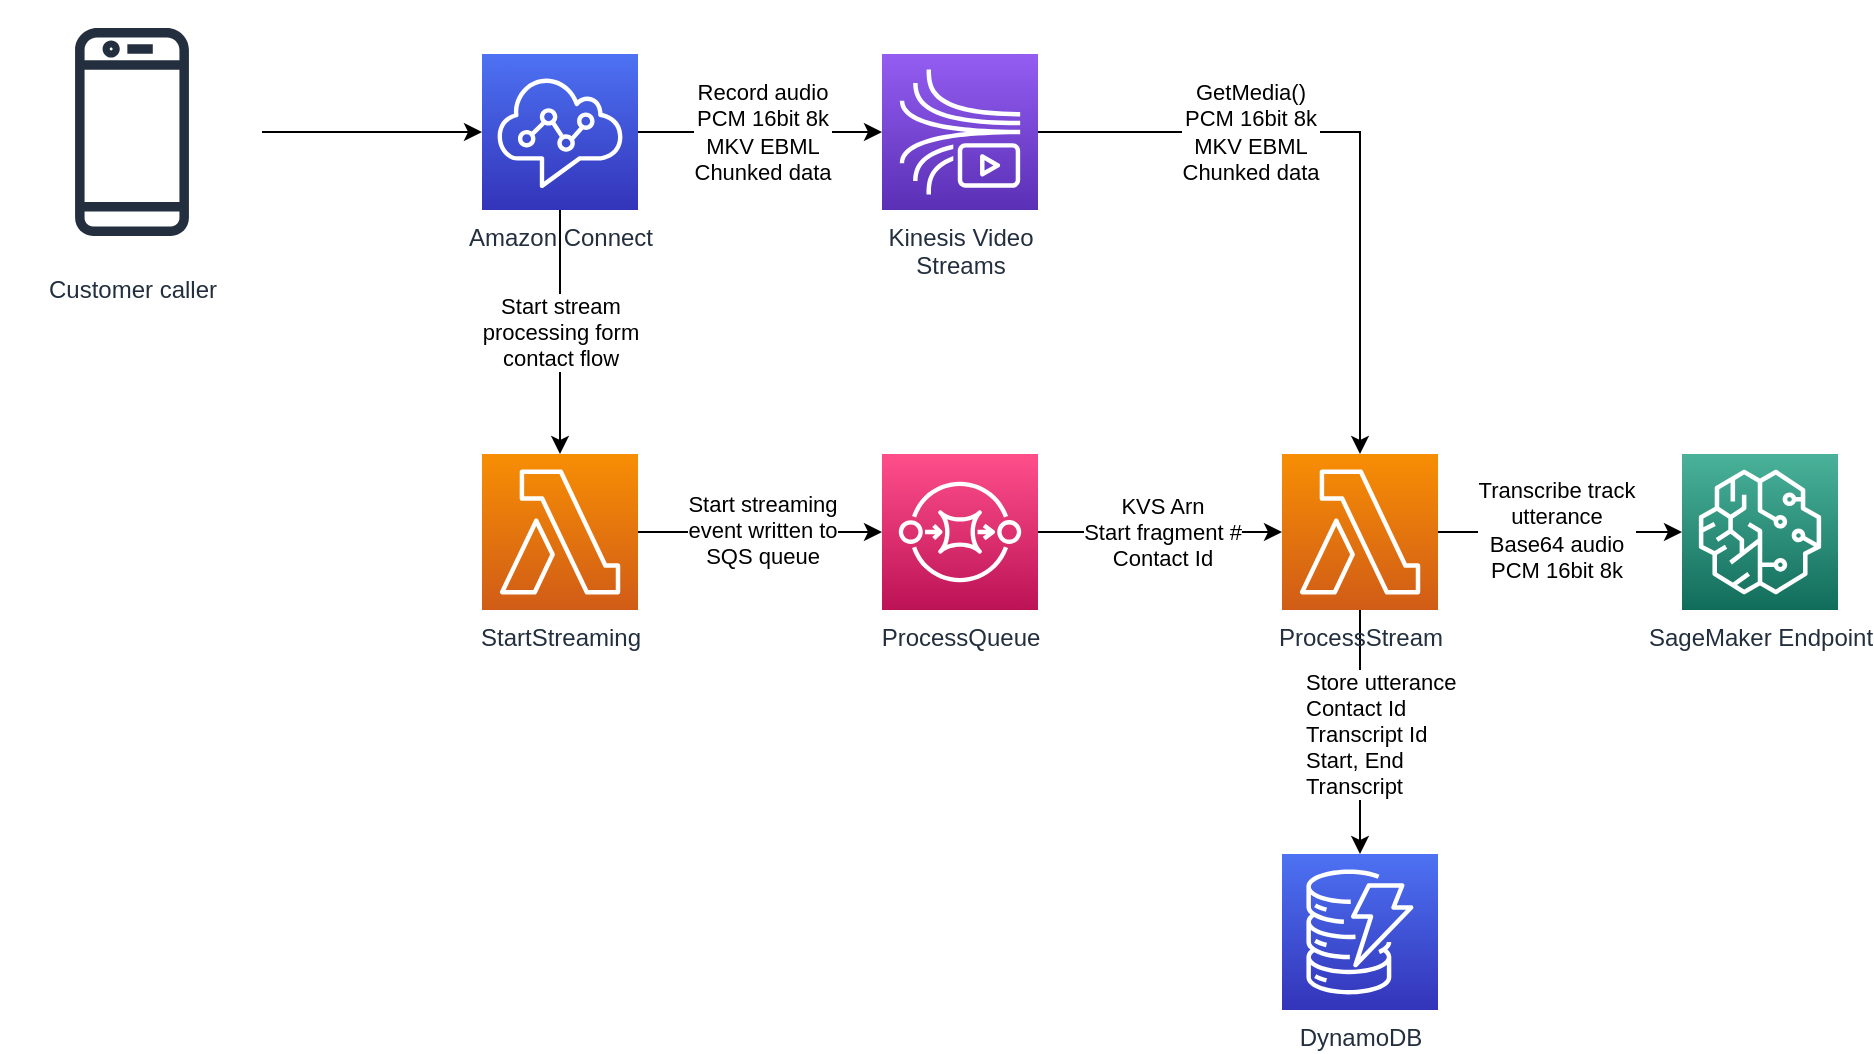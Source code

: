 <mxfile version="21.6.8" type="device">
  <diagram name="Page-1" id="P6wZ5Dv8Px86fOsT7YyP">
    <mxGraphModel dx="641" dy="421" grid="1" gridSize="10" guides="1" tooltips="1" connect="1" arrows="1" fold="1" page="1" pageScale="1" pageWidth="1169" pageHeight="827" math="0" shadow="0">
      <root>
        <mxCell id="0" />
        <mxCell id="1" parent="0" />
        <mxCell id="SbX7yOtwpHQxwfxyTR_O-21" style="edgeStyle=orthogonalEdgeStyle;rounded=0;orthogonalLoop=1;jettySize=auto;html=1;" edge="1" parent="1" source="SbX7yOtwpHQxwfxyTR_O-4" target="SbX7yOtwpHQxwfxyTR_O-6">
          <mxGeometry relative="1" as="geometry" />
        </mxCell>
        <mxCell id="SbX7yOtwpHQxwfxyTR_O-22" value="Store utterance&lt;br&gt;Contact Id&lt;br&gt;Transcript Id&lt;br&gt;Start, End&lt;br&gt;Transcript" style="edgeLabel;html=1;align=left;verticalAlign=middle;resizable=0;points=[];" vertex="1" connectable="0" parent="SbX7yOtwpHQxwfxyTR_O-21">
          <mxGeometry x="0.01" y="-1" relative="1" as="geometry">
            <mxPoint x="-28" as="offset" />
          </mxGeometry>
        </mxCell>
        <mxCell id="SbX7yOtwpHQxwfxyTR_O-10" style="edgeStyle=orthogonalEdgeStyle;rounded=0;orthogonalLoop=1;jettySize=auto;html=1;" edge="1" parent="1" source="SbX7yOtwpHQxwfxyTR_O-1" target="SbX7yOtwpHQxwfxyTR_O-7">
          <mxGeometry relative="1" as="geometry" />
        </mxCell>
        <mxCell id="SbX7yOtwpHQxwfxyTR_O-13" value="Record audio&lt;br&gt;PCM 16bit 8k&lt;br&gt;MKV EBML&lt;br&gt;Chunked data" style="edgeLabel;html=1;align=center;verticalAlign=middle;resizable=0;points=[];" vertex="1" connectable="0" parent="SbX7yOtwpHQxwfxyTR_O-10">
          <mxGeometry x="-0.112" y="1" relative="1" as="geometry">
            <mxPoint x="8" y="1" as="offset" />
          </mxGeometry>
        </mxCell>
        <mxCell id="SbX7yOtwpHQxwfxyTR_O-11" style="edgeStyle=orthogonalEdgeStyle;rounded=0;orthogonalLoop=1;jettySize=auto;html=1;" edge="1" parent="1" source="SbX7yOtwpHQxwfxyTR_O-1" target="SbX7yOtwpHQxwfxyTR_O-3">
          <mxGeometry relative="1" as="geometry" />
        </mxCell>
        <mxCell id="SbX7yOtwpHQxwfxyTR_O-23" value="Start stream&lt;br&gt;processing form &lt;br&gt;contact flow" style="edgeLabel;html=1;align=center;verticalAlign=middle;resizable=0;points=[];" vertex="1" connectable="0" parent="SbX7yOtwpHQxwfxyTR_O-11">
          <mxGeometry x="-0.01" y="-1" relative="1" as="geometry">
            <mxPoint x="1" as="offset" />
          </mxGeometry>
        </mxCell>
        <mxCell id="SbX7yOtwpHQxwfxyTR_O-1" value="Amazon Connect" style="sketch=0;points=[[0,0,0],[0.25,0,0],[0.5,0,0],[0.75,0,0],[1,0,0],[0,1,0],[0.25,1,0],[0.5,1,0],[0.75,1,0],[1,1,0],[0,0.25,0],[0,0.5,0],[0,0.75,0],[1,0.25,0],[1,0.5,0],[1,0.75,0]];outlineConnect=0;fontColor=#232F3E;gradientColor=#4D72F3;gradientDirection=north;fillColor=#3334B9;strokeColor=#ffffff;dashed=0;verticalLabelPosition=bottom;verticalAlign=top;align=center;html=1;fontSize=12;fontStyle=0;aspect=fixed;shape=mxgraph.aws4.resourceIcon;resIcon=mxgraph.aws4.connect;" vertex="1" parent="1">
          <mxGeometry x="280" y="120" width="78" height="78" as="geometry" />
        </mxCell>
        <mxCell id="SbX7yOtwpHQxwfxyTR_O-2" value="SageMaker Endpoint" style="sketch=0;points=[[0,0,0],[0.25,0,0],[0.5,0,0],[0.75,0,0],[1,0,0],[0,1,0],[0.25,1,0],[0.5,1,0],[0.75,1,0],[1,1,0],[0,0.25,0],[0,0.5,0],[0,0.75,0],[1,0.25,0],[1,0.5,0],[1,0.75,0]];outlineConnect=0;fontColor=#232F3E;gradientColor=#4AB29A;gradientDirection=north;fillColor=#116D5B;strokeColor=#ffffff;dashed=0;verticalLabelPosition=bottom;verticalAlign=top;align=center;html=1;fontSize=12;fontStyle=0;aspect=fixed;shape=mxgraph.aws4.resourceIcon;resIcon=mxgraph.aws4.sagemaker;" vertex="1" parent="1">
          <mxGeometry x="880" y="320" width="78" height="78" as="geometry" />
        </mxCell>
        <mxCell id="SbX7yOtwpHQxwfxyTR_O-12" style="edgeStyle=orthogonalEdgeStyle;rounded=0;orthogonalLoop=1;jettySize=auto;html=1;" edge="1" parent="1" source="SbX7yOtwpHQxwfxyTR_O-3" target="SbX7yOtwpHQxwfxyTR_O-5">
          <mxGeometry relative="1" as="geometry" />
        </mxCell>
        <mxCell id="SbX7yOtwpHQxwfxyTR_O-14" value="Start streaming&lt;br&gt;event written to&lt;br&gt;SQS queue" style="edgeLabel;html=1;align=center;verticalAlign=middle;resizable=0;points=[];" vertex="1" connectable="0" parent="SbX7yOtwpHQxwfxyTR_O-12">
          <mxGeometry x="-0.617" y="-1" relative="1" as="geometry">
            <mxPoint x="38" y="-2" as="offset" />
          </mxGeometry>
        </mxCell>
        <mxCell id="SbX7yOtwpHQxwfxyTR_O-3" value="StartStreaming" style="sketch=0;points=[[0,0,0],[0.25,0,0],[0.5,0,0],[0.75,0,0],[1,0,0],[0,1,0],[0.25,1,0],[0.5,1,0],[0.75,1,0],[1,1,0],[0,0.25,0],[0,0.5,0],[0,0.75,0],[1,0.25,0],[1,0.5,0],[1,0.75,0]];outlineConnect=0;fontColor=#232F3E;gradientColor=#F78E04;gradientDirection=north;fillColor=#D05C17;strokeColor=#ffffff;dashed=0;verticalLabelPosition=bottom;verticalAlign=top;align=center;html=1;fontSize=12;fontStyle=0;aspect=fixed;shape=mxgraph.aws4.resourceIcon;resIcon=mxgraph.aws4.lambda;" vertex="1" parent="1">
          <mxGeometry x="280" y="320" width="78" height="78" as="geometry" />
        </mxCell>
        <mxCell id="SbX7yOtwpHQxwfxyTR_O-18" style="edgeStyle=orthogonalEdgeStyle;rounded=0;orthogonalLoop=1;jettySize=auto;html=1;" edge="1" parent="1" source="SbX7yOtwpHQxwfxyTR_O-4" target="SbX7yOtwpHQxwfxyTR_O-2">
          <mxGeometry relative="1" as="geometry" />
        </mxCell>
        <mxCell id="SbX7yOtwpHQxwfxyTR_O-19" value="Transcribe track&lt;br&gt;utterance&lt;br&gt;Base64 audio&lt;br&gt;PCM 16bit 8k" style="edgeLabel;html=1;align=center;verticalAlign=middle;resizable=0;points=[];" vertex="1" connectable="0" parent="SbX7yOtwpHQxwfxyTR_O-18">
          <mxGeometry x="-0.123" y="1" relative="1" as="geometry">
            <mxPoint x="5" as="offset" />
          </mxGeometry>
        </mxCell>
        <mxCell id="SbX7yOtwpHQxwfxyTR_O-4" value="ProcessStream" style="sketch=0;points=[[0,0,0],[0.25,0,0],[0.5,0,0],[0.75,0,0],[1,0,0],[0,1,0],[0.25,1,0],[0.5,1,0],[0.75,1,0],[1,1,0],[0,0.25,0],[0,0.5,0],[0,0.75,0],[1,0.25,0],[1,0.5,0],[1,0.75,0]];outlineConnect=0;fontColor=#232F3E;gradientColor=#F78E04;gradientDirection=north;fillColor=#D05C17;strokeColor=#ffffff;dashed=0;verticalLabelPosition=bottom;verticalAlign=top;align=center;html=1;fontSize=12;fontStyle=0;aspect=fixed;shape=mxgraph.aws4.resourceIcon;resIcon=mxgraph.aws4.lambda;" vertex="1" parent="1">
          <mxGeometry x="680" y="320" width="78" height="78" as="geometry" />
        </mxCell>
        <mxCell id="SbX7yOtwpHQxwfxyTR_O-15" style="edgeStyle=orthogonalEdgeStyle;rounded=0;orthogonalLoop=1;jettySize=auto;html=1;" edge="1" parent="1" source="SbX7yOtwpHQxwfxyTR_O-5" target="SbX7yOtwpHQxwfxyTR_O-4">
          <mxGeometry relative="1" as="geometry" />
        </mxCell>
        <mxCell id="SbX7yOtwpHQxwfxyTR_O-17" value="KVS Arn&lt;br&gt;Start fragment #&lt;br&gt;Contact Id" style="edgeLabel;html=1;align=center;verticalAlign=middle;resizable=0;points=[];" vertex="1" connectable="0" parent="SbX7yOtwpHQxwfxyTR_O-15">
          <mxGeometry x="-0.15" y="-1" relative="1" as="geometry">
            <mxPoint x="10" y="-1" as="offset" />
          </mxGeometry>
        </mxCell>
        <mxCell id="SbX7yOtwpHQxwfxyTR_O-5" value="ProcessQueue" style="sketch=0;points=[[0,0,0],[0.25,0,0],[0.5,0,0],[0.75,0,0],[1,0,0],[0,1,0],[0.25,1,0],[0.5,1,0],[0.75,1,0],[1,1,0],[0,0.25,0],[0,0.5,0],[0,0.75,0],[1,0.25,0],[1,0.5,0],[1,0.75,0]];outlineConnect=0;fontColor=#232F3E;gradientColor=#FF4F8B;gradientDirection=north;fillColor=#BC1356;strokeColor=#ffffff;dashed=0;verticalLabelPosition=bottom;verticalAlign=top;align=center;html=1;fontSize=12;fontStyle=0;aspect=fixed;shape=mxgraph.aws4.resourceIcon;resIcon=mxgraph.aws4.sqs;" vertex="1" parent="1">
          <mxGeometry x="480" y="320" width="78" height="78" as="geometry" />
        </mxCell>
        <mxCell id="SbX7yOtwpHQxwfxyTR_O-6" value="DynamoDB" style="sketch=0;points=[[0,0,0],[0.25,0,0],[0.5,0,0],[0.75,0,0],[1,0,0],[0,1,0],[0.25,1,0],[0.5,1,0],[0.75,1,0],[1,1,0],[0,0.25,0],[0,0.5,0],[0,0.75,0],[1,0.25,0],[1,0.5,0],[1,0.75,0]];outlineConnect=0;fontColor=#232F3E;gradientColor=#4D72F3;gradientDirection=north;fillColor=#3334B9;strokeColor=#ffffff;dashed=0;verticalLabelPosition=bottom;verticalAlign=top;align=center;html=1;fontSize=12;fontStyle=0;aspect=fixed;shape=mxgraph.aws4.resourceIcon;resIcon=mxgraph.aws4.dynamodb;" vertex="1" parent="1">
          <mxGeometry x="680" y="520" width="78" height="78" as="geometry" />
        </mxCell>
        <mxCell id="SbX7yOtwpHQxwfxyTR_O-16" value="" style="edgeStyle=orthogonalEdgeStyle;rounded=0;orthogonalLoop=1;jettySize=auto;html=1;entryX=0.5;entryY=0;entryDx=0;entryDy=0;entryPerimeter=0;" edge="1" parent="1" source="SbX7yOtwpHQxwfxyTR_O-7" target="SbX7yOtwpHQxwfxyTR_O-4">
          <mxGeometry x="-0.347" y="-31" relative="1" as="geometry">
            <mxPoint as="offset" />
          </mxGeometry>
        </mxCell>
        <mxCell id="SbX7yOtwpHQxwfxyTR_O-20" value="GetMedia()&lt;br style=&quot;border-color: var(--border-color);&quot;&gt;PCM 16bit 8k&lt;br style=&quot;border-color: var(--border-color);&quot;&gt;MKV EBML&lt;br style=&quot;border-color: var(--border-color);&quot;&gt;Chunked data" style="edgeLabel;html=1;align=center;verticalAlign=middle;resizable=0;points=[];" vertex="1" connectable="0" parent="SbX7yOtwpHQxwfxyTR_O-16">
          <mxGeometry x="-0.279" y="-1" relative="1" as="geometry">
            <mxPoint x="-10" y="-1" as="offset" />
          </mxGeometry>
        </mxCell>
        <mxCell id="SbX7yOtwpHQxwfxyTR_O-7" value="Kinesis Video &lt;br&gt;Streams" style="sketch=0;points=[[0,0,0],[0.25,0,0],[0.5,0,0],[0.75,0,0],[1,0,0],[0,1,0],[0.25,1,0],[0.5,1,0],[0.75,1,0],[1,1,0],[0,0.25,0],[0,0.5,0],[0,0.75,0],[1,0.25,0],[1,0.5,0],[1,0.75,0]];outlineConnect=0;fontColor=#232F3E;gradientColor=#945DF2;gradientDirection=north;fillColor=#5A30B5;strokeColor=#ffffff;dashed=0;verticalLabelPosition=bottom;verticalAlign=top;align=center;html=1;fontSize=12;fontStyle=0;aspect=fixed;shape=mxgraph.aws4.resourceIcon;resIcon=mxgraph.aws4.kinesis_video_streams;" vertex="1" parent="1">
          <mxGeometry x="480" y="120" width="78" height="78" as="geometry" />
        </mxCell>
        <mxCell id="SbX7yOtwpHQxwfxyTR_O-9" style="edgeStyle=orthogonalEdgeStyle;rounded=0;orthogonalLoop=1;jettySize=auto;html=1;" edge="1" parent="1" source="SbX7yOtwpHQxwfxyTR_O-8" target="SbX7yOtwpHQxwfxyTR_O-1">
          <mxGeometry relative="1" as="geometry" />
        </mxCell>
        <mxCell id="SbX7yOtwpHQxwfxyTR_O-8" value="Customer caller" style="sketch=0;outlineConnect=0;fontColor=#232F3E;gradientColor=none;strokeColor=#232F3E;fillColor=#ffffff;dashed=0;verticalLabelPosition=bottom;verticalAlign=top;align=center;html=1;fontSize=12;fontStyle=0;aspect=fixed;shape=mxgraph.aws4.resourceIcon;resIcon=mxgraph.aws4.mobile_client;" vertex="1" parent="1">
          <mxGeometry x="40" y="94" width="130" height="130" as="geometry" />
        </mxCell>
      </root>
    </mxGraphModel>
  </diagram>
</mxfile>
